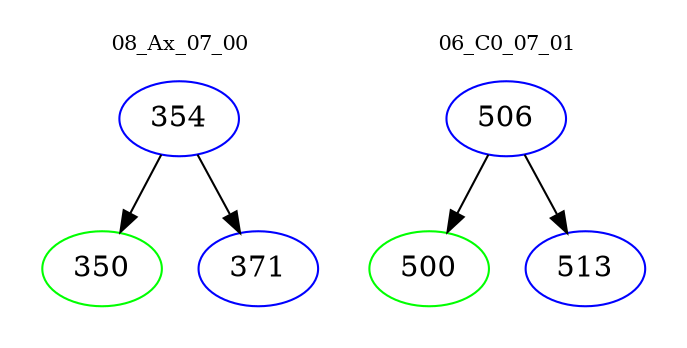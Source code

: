 digraph{
subgraph cluster_0 {
color = white
label = "08_Ax_07_00";
fontsize=10;
T0_354 [label="354", color="blue"]
T0_354 -> T0_350 [color="black"]
T0_350 [label="350", color="green"]
T0_354 -> T0_371 [color="black"]
T0_371 [label="371", color="blue"]
}
subgraph cluster_1 {
color = white
label = "06_C0_07_01";
fontsize=10;
T1_506 [label="506", color="blue"]
T1_506 -> T1_500 [color="black"]
T1_500 [label="500", color="green"]
T1_506 -> T1_513 [color="black"]
T1_513 [label="513", color="blue"]
}
}
